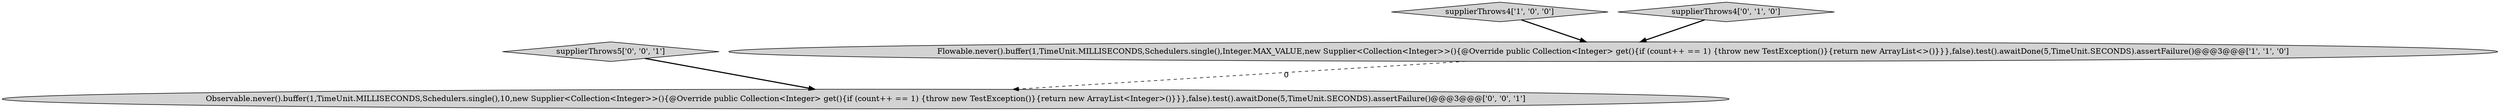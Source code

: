 digraph {
3 [style = filled, label = "Observable.never().buffer(1,TimeUnit.MILLISECONDS,Schedulers.single(),10,new Supplier<Collection<Integer>>(){@Override public Collection<Integer> get(){if (count++ == 1) {throw new TestException()}{return new ArrayList<Integer>()}}},false).test().awaitDone(5,TimeUnit.SECONDS).assertFailure()@@@3@@@['0', '0', '1']", fillcolor = lightgray, shape = ellipse image = "AAA0AAABBB3BBB"];
0 [style = filled, label = "supplierThrows4['1', '0', '0']", fillcolor = lightgray, shape = diamond image = "AAA0AAABBB1BBB"];
2 [style = filled, label = "supplierThrows4['0', '1', '0']", fillcolor = lightgray, shape = diamond image = "AAA0AAABBB2BBB"];
4 [style = filled, label = "supplierThrows5['0', '0', '1']", fillcolor = lightgray, shape = diamond image = "AAA0AAABBB3BBB"];
1 [style = filled, label = "Flowable.never().buffer(1,TimeUnit.MILLISECONDS,Schedulers.single(),Integer.MAX_VALUE,new Supplier<Collection<Integer>>(){@Override public Collection<Integer> get(){if (count++ == 1) {throw new TestException()}{return new ArrayList<>()}}},false).test().awaitDone(5,TimeUnit.SECONDS).assertFailure()@@@3@@@['1', '1', '0']", fillcolor = lightgray, shape = ellipse image = "AAA0AAABBB1BBB"];
1->3 [style = dashed, label="0"];
4->3 [style = bold, label=""];
0->1 [style = bold, label=""];
2->1 [style = bold, label=""];
}
